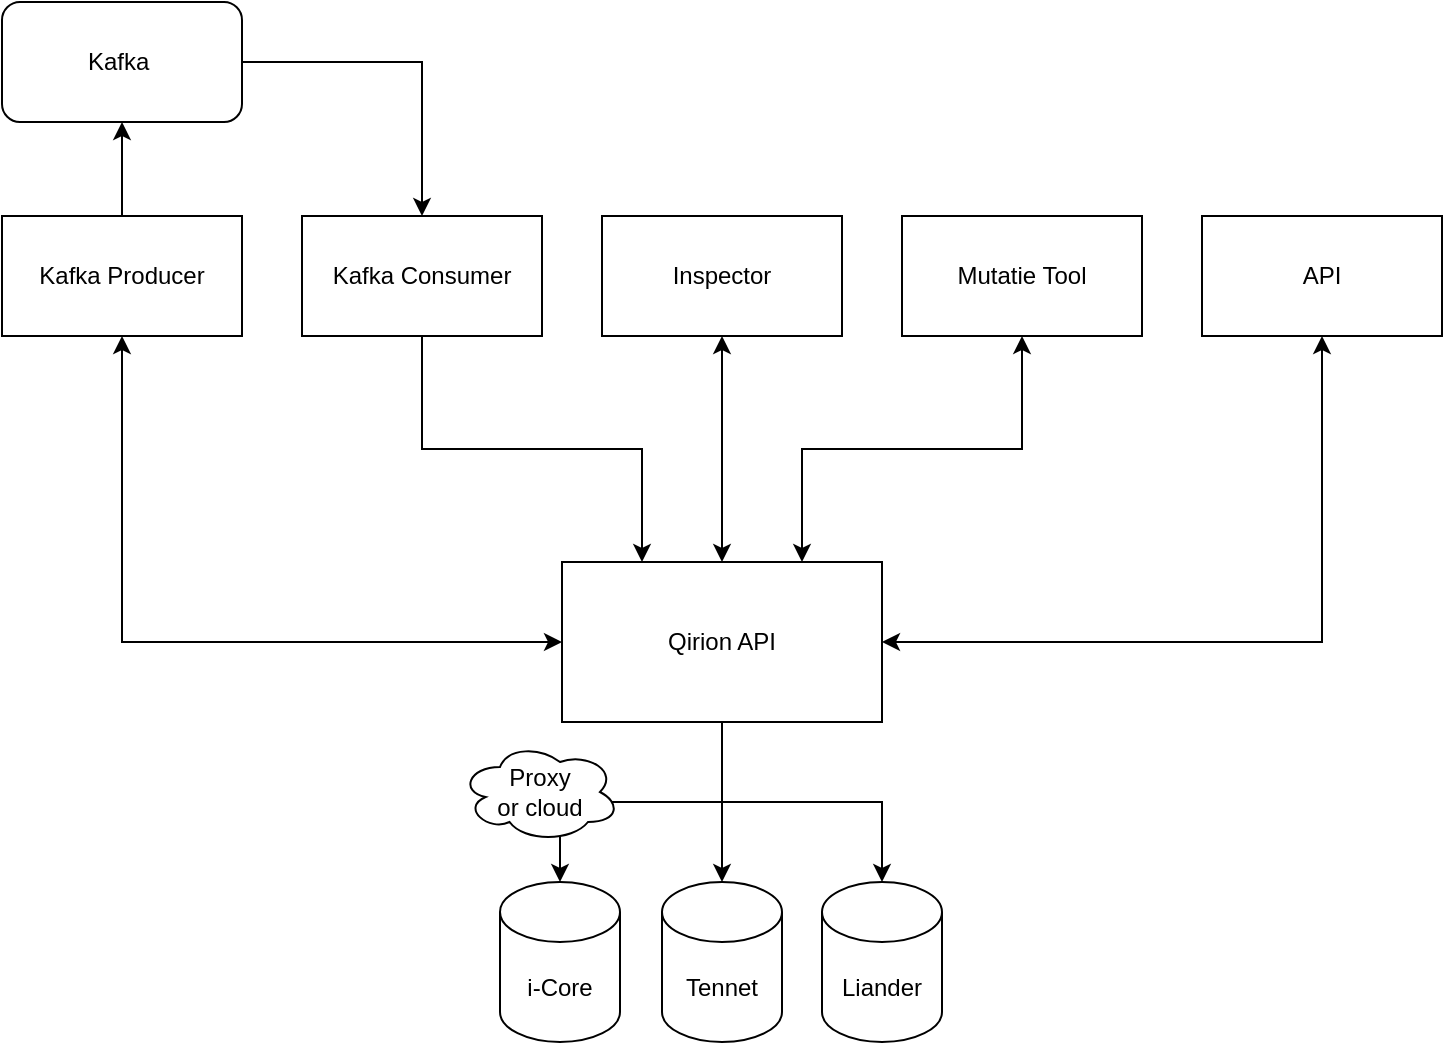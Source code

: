 <mxfile version="18.0.2" type="github" pages="5">
  <diagram id="KApg9ZK0kmlz-gtaGevU" name="Page-1">
    <mxGraphModel dx="1038" dy="547" grid="1" gridSize="10" guides="1" tooltips="1" connect="1" arrows="1" fold="1" page="1" pageScale="1" pageWidth="827" pageHeight="1169" math="0" shadow="0">
      <root>
        <mxCell id="0" />
        <mxCell id="1" parent="0" />
        <mxCell id="_LIRofzzChph_EFBGV_p-5" style="edgeStyle=orthogonalEdgeStyle;rounded=0;orthogonalLoop=1;jettySize=auto;html=1;exitX=0.5;exitY=1;exitDx=0;exitDy=0;" parent="1" source="_LIRofzzChph_EFBGV_p-1" target="_LIRofzzChph_EFBGV_p-2" edge="1">
          <mxGeometry relative="1" as="geometry" />
        </mxCell>
        <mxCell id="_LIRofzzChph_EFBGV_p-6" style="edgeStyle=orthogonalEdgeStyle;rounded=0;orthogonalLoop=1;jettySize=auto;html=1;" parent="1" source="_LIRofzzChph_EFBGV_p-1" target="_LIRofzzChph_EFBGV_p-3" edge="1">
          <mxGeometry relative="1" as="geometry" />
        </mxCell>
        <mxCell id="_LIRofzzChph_EFBGV_p-7" style="edgeStyle=orthogonalEdgeStyle;rounded=0;orthogonalLoop=1;jettySize=auto;html=1;exitX=0.5;exitY=1;exitDx=0;exitDy=0;entryX=0.5;entryY=0;entryDx=0;entryDy=0;entryPerimeter=0;" parent="1" source="_LIRofzzChph_EFBGV_p-1" target="_LIRofzzChph_EFBGV_p-4" edge="1">
          <mxGeometry relative="1" as="geometry" />
        </mxCell>
        <mxCell id="_LIRofzzChph_EFBGV_p-1" value="Qirion API" style="rounded=0;whiteSpace=wrap;html=1;" parent="1" vertex="1">
          <mxGeometry x="320" y="480" width="160" height="80" as="geometry" />
        </mxCell>
        <mxCell id="_LIRofzzChph_EFBGV_p-2" value="i-Core" style="shape=cylinder3;whiteSpace=wrap;html=1;boundedLbl=1;backgroundOutline=1;size=15;" parent="1" vertex="1">
          <mxGeometry x="289" y="640" width="60" height="80" as="geometry" />
        </mxCell>
        <mxCell id="_LIRofzzChph_EFBGV_p-3" value="Tennet" style="shape=cylinder3;whiteSpace=wrap;html=1;boundedLbl=1;backgroundOutline=1;size=15;" parent="1" vertex="1">
          <mxGeometry x="370" y="640" width="60" height="80" as="geometry" />
        </mxCell>
        <mxCell id="_LIRofzzChph_EFBGV_p-4" value="Liander" style="shape=cylinder3;whiteSpace=wrap;html=1;boundedLbl=1;backgroundOutline=1;size=15;" parent="1" vertex="1">
          <mxGeometry x="450" y="640" width="60" height="80" as="geometry" />
        </mxCell>
        <mxCell id="eNnHhdQrDtm_9kjSp-nN-3" style="edgeStyle=orthogonalEdgeStyle;rounded=0;orthogonalLoop=1;jettySize=auto;html=1;exitX=0.5;exitY=1;exitDx=0;exitDy=0;entryX=0.25;entryY=0;entryDx=0;entryDy=0;startArrow=none;startFill=0;" edge="1" parent="1" source="_LIRofzzChph_EFBGV_p-8" target="_LIRofzzChph_EFBGV_p-1">
          <mxGeometry relative="1" as="geometry" />
        </mxCell>
        <mxCell id="_LIRofzzChph_EFBGV_p-8" value="Kafka Consumer" style="rounded=0;whiteSpace=wrap;html=1;" parent="1" vertex="1">
          <mxGeometry x="190" y="307" width="120" height="60" as="geometry" />
        </mxCell>
        <mxCell id="_LIRofzzChph_EFBGV_p-9" value="Inspector" style="rounded=0;whiteSpace=wrap;html=1;" parent="1" vertex="1">
          <mxGeometry x="340" y="307" width="120" height="60" as="geometry" />
        </mxCell>
        <mxCell id="eNnHhdQrDtm_9kjSp-nN-2" style="edgeStyle=orthogonalEdgeStyle;rounded=0;orthogonalLoop=1;jettySize=auto;html=1;exitX=0.5;exitY=1;exitDx=0;exitDy=0;startArrow=classic;startFill=1;entryX=0.75;entryY=0;entryDx=0;entryDy=0;" edge="1" parent="1" source="_LIRofzzChph_EFBGV_p-10" target="_LIRofzzChph_EFBGV_p-1">
          <mxGeometry relative="1" as="geometry" />
        </mxCell>
        <mxCell id="_LIRofzzChph_EFBGV_p-10" value="Mutatie Tool" style="rounded=0;whiteSpace=wrap;html=1;" parent="1" vertex="1">
          <mxGeometry x="490" y="307" width="120" height="60" as="geometry" />
        </mxCell>
        <mxCell id="eNnHhdQrDtm_9kjSp-nN-8" style="edgeStyle=orthogonalEdgeStyle;rounded=0;orthogonalLoop=1;jettySize=auto;html=1;exitX=0.5;exitY=1;exitDx=0;exitDy=0;entryX=1;entryY=0.5;entryDx=0;entryDy=0;startArrow=classic;startFill=1;" edge="1" parent="1" source="_LIRofzzChph_EFBGV_p-11" target="_LIRofzzChph_EFBGV_p-1">
          <mxGeometry relative="1" as="geometry" />
        </mxCell>
        <mxCell id="_LIRofzzChph_EFBGV_p-11" value="API" style="rounded=0;whiteSpace=wrap;html=1;" parent="1" vertex="1">
          <mxGeometry x="640" y="307" width="120" height="60" as="geometry" />
        </mxCell>
        <mxCell id="TJ5iqCwmINLxDIpcIWsS-1" value="Proxy &lt;br&gt;or cloud" style="ellipse;shape=cloud;whiteSpace=wrap;html=1;" vertex="1" parent="1">
          <mxGeometry x="269" y="570" width="80" height="50" as="geometry" />
        </mxCell>
        <mxCell id="eNnHhdQrDtm_9kjSp-nN-4" style="edgeStyle=orthogonalEdgeStyle;rounded=0;orthogonalLoop=1;jettySize=auto;html=1;exitX=0.5;exitY=1;exitDx=0;exitDy=0;entryX=0;entryY=0.5;entryDx=0;entryDy=0;startArrow=classic;startFill=1;" edge="1" parent="1" source="TJ5iqCwmINLxDIpcIWsS-2" target="_LIRofzzChph_EFBGV_p-1">
          <mxGeometry relative="1" as="geometry" />
        </mxCell>
        <mxCell id="eNnHhdQrDtm_9kjSp-nN-6" style="edgeStyle=orthogonalEdgeStyle;rounded=0;orthogonalLoop=1;jettySize=auto;html=1;exitX=0.5;exitY=0;exitDx=0;exitDy=0;entryX=0.5;entryY=1;entryDx=0;entryDy=0;startArrow=none;startFill=0;" edge="1" parent="1" source="TJ5iqCwmINLxDIpcIWsS-2" target="eNnHhdQrDtm_9kjSp-nN-5">
          <mxGeometry relative="1" as="geometry" />
        </mxCell>
        <mxCell id="TJ5iqCwmINLxDIpcIWsS-2" value="Kafka Producer" style="rounded=0;whiteSpace=wrap;html=1;" vertex="1" parent="1">
          <mxGeometry x="40" y="307" width="120" height="60" as="geometry" />
        </mxCell>
        <mxCell id="TJ5iqCwmINLxDIpcIWsS-10" value="" style="endArrow=classic;startArrow=classic;html=1;rounded=0;entryX=0.5;entryY=1;entryDx=0;entryDy=0;" edge="1" parent="1" source="_LIRofzzChph_EFBGV_p-1" target="_LIRofzzChph_EFBGV_p-9">
          <mxGeometry width="50" height="50" relative="1" as="geometry">
            <mxPoint x="340" y="420" as="sourcePoint" />
            <mxPoint x="390" y="370" as="targetPoint" />
          </mxGeometry>
        </mxCell>
        <mxCell id="eNnHhdQrDtm_9kjSp-nN-7" style="edgeStyle=orthogonalEdgeStyle;rounded=0;orthogonalLoop=1;jettySize=auto;html=1;exitX=1;exitY=0.5;exitDx=0;exitDy=0;entryX=0.5;entryY=0;entryDx=0;entryDy=0;startArrow=none;startFill=0;" edge="1" parent="1" source="eNnHhdQrDtm_9kjSp-nN-5" target="_LIRofzzChph_EFBGV_p-8">
          <mxGeometry relative="1" as="geometry" />
        </mxCell>
        <mxCell id="eNnHhdQrDtm_9kjSp-nN-5" value="Kafka&amp;nbsp;" style="rounded=1;whiteSpace=wrap;html=1;" vertex="1" parent="1">
          <mxGeometry x="40" y="200" width="120" height="60" as="geometry" />
        </mxCell>
      </root>
    </mxGraphModel>
  </diagram>
  <diagram id="rctde_vCmCBoc-vjCpzP" name="Page-2">
    <mxGraphModel dx="1038" dy="547" grid="1" gridSize="10" guides="1" tooltips="1" connect="1" arrows="1" fold="1" page="1" pageScale="1" pageWidth="827" pageHeight="1169" math="0" shadow="0">
      <root>
        <mxCell id="0" />
        <mxCell id="1" parent="0" />
        <mxCell id="A7LrbhBaHQNIeefW0-Py-1" style="edgeStyle=orthogonalEdgeStyle;rounded=0;orthogonalLoop=1;jettySize=auto;html=1;exitX=0.5;exitY=1;exitDx=0;exitDy=0;" edge="1" parent="1" source="A7LrbhBaHQNIeefW0-Py-4" target="A7LrbhBaHQNIeefW0-Py-5">
          <mxGeometry relative="1" as="geometry" />
        </mxCell>
        <mxCell id="A7LrbhBaHQNIeefW0-Py-2" style="edgeStyle=orthogonalEdgeStyle;rounded=0;orthogonalLoop=1;jettySize=auto;html=1;" edge="1" parent="1" source="A7LrbhBaHQNIeefW0-Py-4" target="A7LrbhBaHQNIeefW0-Py-6">
          <mxGeometry relative="1" as="geometry" />
        </mxCell>
        <mxCell id="A7LrbhBaHQNIeefW0-Py-3" style="edgeStyle=orthogonalEdgeStyle;rounded=0;orthogonalLoop=1;jettySize=auto;html=1;exitX=0.5;exitY=1;exitDx=0;exitDy=0;entryX=0.5;entryY=0;entryDx=0;entryDy=0;entryPerimeter=0;" edge="1" parent="1" source="A7LrbhBaHQNIeefW0-Py-4" target="A7LrbhBaHQNIeefW0-Py-7">
          <mxGeometry relative="1" as="geometry" />
        </mxCell>
        <mxCell id="A7LrbhBaHQNIeefW0-Py-4" value="Qirion API" style="rounded=0;whiteSpace=wrap;html=1;" vertex="1" parent="1">
          <mxGeometry x="340" y="500" width="120" height="60" as="geometry" />
        </mxCell>
        <mxCell id="A7LrbhBaHQNIeefW0-Py-5" value="i-Core" style="shape=cylinder3;whiteSpace=wrap;html=1;boundedLbl=1;backgroundOutline=1;size=15;" vertex="1" parent="1">
          <mxGeometry x="289" y="640" width="60" height="80" as="geometry" />
        </mxCell>
        <mxCell id="A7LrbhBaHQNIeefW0-Py-6" value="Tennet" style="shape=cylinder3;whiteSpace=wrap;html=1;boundedLbl=1;backgroundOutline=1;size=15;" vertex="1" parent="1">
          <mxGeometry x="370" y="640" width="60" height="80" as="geometry" />
        </mxCell>
        <mxCell id="A7LrbhBaHQNIeefW0-Py-7" value="Liander" style="shape=cylinder3;whiteSpace=wrap;html=1;boundedLbl=1;backgroundOutline=1;size=15;" vertex="1" parent="1">
          <mxGeometry x="450" y="640" width="60" height="80" as="geometry" />
        </mxCell>
        <mxCell id="A7LrbhBaHQNIeefW0-Py-8" value="Kafka Consumer" style="rounded=0;whiteSpace=wrap;html=1;" vertex="1" parent="1">
          <mxGeometry x="190" y="307" width="120" height="60" as="geometry" />
        </mxCell>
        <mxCell id="A7LrbhBaHQNIeefW0-Py-9" value="Inspector" style="rounded=0;whiteSpace=wrap;html=1;" vertex="1" parent="1">
          <mxGeometry x="340" y="307" width="120" height="60" as="geometry" />
        </mxCell>
        <mxCell id="A7LrbhBaHQNIeefW0-Py-10" value="Mutatie Tool" style="rounded=0;whiteSpace=wrap;html=1;" vertex="1" parent="1">
          <mxGeometry x="490" y="307" width="120" height="60" as="geometry" />
        </mxCell>
        <mxCell id="A7LrbhBaHQNIeefW0-Py-11" value="API" style="rounded=0;whiteSpace=wrap;html=1;" vertex="1" parent="1">
          <mxGeometry x="640" y="307" width="120" height="60" as="geometry" />
        </mxCell>
        <mxCell id="A7LrbhBaHQNIeefW0-Py-12" value="Proxy &lt;br&gt;or cloud" style="ellipse;shape=cloud;whiteSpace=wrap;html=1;" vertex="1" parent="1">
          <mxGeometry x="269" y="570" width="80" height="50" as="geometry" />
        </mxCell>
        <mxCell id="A7LrbhBaHQNIeefW0-Py-13" value="Kafka Producer" style="rounded=0;whiteSpace=wrap;html=1;" vertex="1" parent="1">
          <mxGeometry x="40" y="307" width="120" height="60" as="geometry" />
        </mxCell>
        <mxCell id="A7LrbhBaHQNIeefW0-Py-14" value="Content server API" style="rounded=0;whiteSpace=wrap;html=1;dashed=1;" vertex="1" parent="1">
          <mxGeometry x="490" y="500" width="120" height="60" as="geometry" />
        </mxCell>
        <mxCell id="A7LrbhBaHQNIeefW0-Py-15" value="" style="endArrow=classic;startArrow=classic;html=1;rounded=0;entryX=0.5;entryY=1;entryDx=0;entryDy=0;" edge="1" parent="1" source="A7LrbhBaHQNIeefW0-Py-4" target="A7LrbhBaHQNIeefW0-Py-9">
          <mxGeometry width="50" height="50" relative="1" as="geometry">
            <mxPoint x="340" y="420" as="sourcePoint" />
            <mxPoint x="390" y="370" as="targetPoint" />
          </mxGeometry>
        </mxCell>
        <mxCell id="A7LrbhBaHQNIeefW0-Py-16" value="" style="endArrow=classic;startArrow=classic;html=1;rounded=0;entryX=0.5;entryY=1;entryDx=0;entryDy=0;dashed=1;" edge="1" parent="1">
          <mxGeometry width="50" height="50" relative="1" as="geometry">
            <mxPoint x="549.5" y="500" as="sourcePoint" />
            <mxPoint x="549.5" y="367" as="targetPoint" />
          </mxGeometry>
        </mxCell>
        <mxCell id="A7LrbhBaHQNIeefW0-Py-17" value="" style="endArrow=classic;startArrow=classic;html=1;rounded=0;entryX=0.5;entryY=1;entryDx=0;entryDy=0;dashed=1;" edge="1" parent="1" target="A7LrbhBaHQNIeefW0-Py-9">
          <mxGeometry width="50" height="50" relative="1" as="geometry">
            <mxPoint x="550" y="500" as="sourcePoint" />
            <mxPoint x="490" y="420" as="targetPoint" />
          </mxGeometry>
        </mxCell>
      </root>
    </mxGraphModel>
  </diagram>
  <diagram id="HpVJbcLZ7ZJIM3ib_42-" name="Page-3">
    <mxGraphModel dx="1038" dy="547" grid="1" gridSize="10" guides="1" tooltips="1" connect="1" arrows="1" fold="1" page="1" pageScale="1" pageWidth="827" pageHeight="1169" math="0" shadow="0">
      <root>
        <mxCell id="0" />
        <mxCell id="1" parent="0" />
        <mxCell id="_8hG3KRM3qx4qLLlASOH-2" value="AWS" style="ellipse;shape=cloud;whiteSpace=wrap;html=1;" vertex="1" parent="1">
          <mxGeometry x="239" y="330" width="350" height="340" as="geometry" />
        </mxCell>
        <mxCell id="_8hG3KRM3qx4qLLlASOH-1" value="Qirion API" style="rounded=0;whiteSpace=wrap;html=1;" vertex="1" parent="1">
          <mxGeometry x="339" y="518" width="160" height="80" as="geometry" />
        </mxCell>
        <mxCell id="UIJSoI195DZLYgH4Dl49-1" value="BTP" style="ellipse;shape=cloud;whiteSpace=wrap;html=1;" vertex="1" parent="1">
          <mxGeometry x="70" y="460" width="170" height="120" as="geometry" />
        </mxCell>
        <mxCell id="UIJSoI195DZLYgH4Dl49-2" value="SQL Server" style="ellipse;shape=cloud;whiteSpace=wrap;html=1;" vertex="1" parent="1">
          <mxGeometry x="480" y="390" width="170" height="120" as="geometry" />
        </mxCell>
        <mxCell id="UIJSoI195DZLYgH4Dl49-4" value="On Prem" style="shape=cylinder3;whiteSpace=wrap;html=1;boundedLbl=1;backgroundOutline=1;size=15;" vertex="1" parent="1">
          <mxGeometry x="400" y="690" width="60" height="80" as="geometry" />
        </mxCell>
      </root>
    </mxGraphModel>
  </diagram>
  <diagram id="XlLXedr5EpkFzHEWrlZP" name="Page-4">
    <mxGraphModel dx="989" dy="521" grid="1" gridSize="10" guides="1" tooltips="1" connect="1" arrows="1" fold="1" page="1" pageScale="1" pageWidth="827" pageHeight="1169" math="0" shadow="0">
      <root>
        <mxCell id="0" />
        <mxCell id="1" parent="0" />
        <mxCell id="mGGtVF3v-0VEZHR-SyZF-1" value="" style="shape=image;verticalLabelPosition=bottom;labelBackgroundColor=default;verticalAlign=top;aspect=fixed;imageAspect=0;image=https://miro.medium.com/max/1400/1*KtSvmSz5XOeSTeBWEjUeXg.png;" vertex="1" parent="1">
          <mxGeometry x="169" y="210" width="490" height="520" as="geometry" />
        </mxCell>
      </root>
    </mxGraphModel>
  </diagram>
  <diagram id="r20Ox7J5zwUSSOVopBsf" name="Page-5">
    <mxGraphModel dx="1038" dy="547" grid="1" gridSize="10" guides="1" tooltips="1" connect="1" arrows="1" fold="1" page="1" pageScale="1" pageWidth="827" pageHeight="1169" math="0" shadow="0">
      <root>
        <mxCell id="0" />
        <mxCell id="1" parent="0" />
        <mxCell id="5pP_gnkfKtF5P83e3hZb-1" value="&lt;p style=&quot;line-height: 1.4;&quot;&gt;&lt;b&gt;&lt;font style=&quot;font-size: 13px;&quot;&gt;Frameworks&lt;/font&gt;&lt;/b&gt;&lt;/p&gt;" style="ellipse;whiteSpace=wrap;html=1;aspect=fixed;spacingTop=0;labelPosition=center;verticalLabelPosition=top;align=center;verticalAlign=bottom;spacingBottom=-50;fillColor=#dae8fc;strokeColor=#6c8ebf;" vertex="1" parent="1">
          <mxGeometry x="240" y="490" width="320" height="320" as="geometry" />
        </mxCell>
        <mxCell id="5pP_gnkfKtF5P83e3hZb-2" value="&lt;span style=&quot;font-size: 13px;&quot;&gt;&lt;b&gt;Controllers&lt;br&gt;&lt;br&gt;&lt;/b&gt;&lt;/span&gt;" style="ellipse;whiteSpace=wrap;html=1;aspect=fixed;spacingTop=0;labelPosition=center;verticalLabelPosition=top;align=center;verticalAlign=bottom;spacingBottom=-50;fillColor=#d5e8d4;strokeColor=#82b366;" vertex="1" parent="1">
          <mxGeometry x="280" y="530" width="240" height="240" as="geometry" />
        </mxCell>
      </root>
    </mxGraphModel>
  </diagram>
</mxfile>
